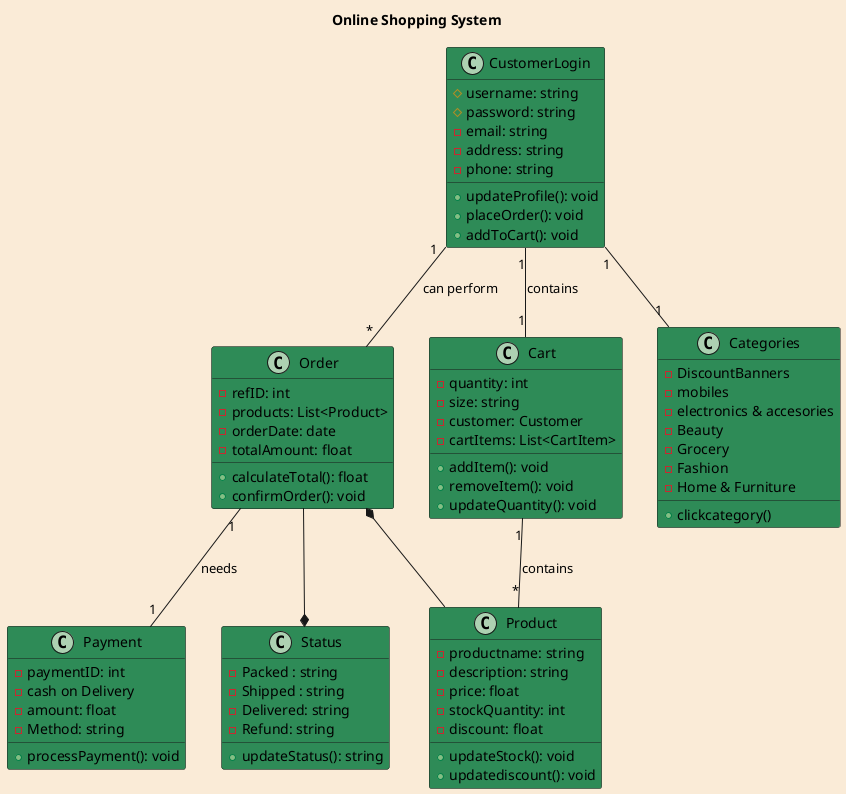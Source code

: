 @startuml OnlineShoppingSystem
Title  Online Shopping System
skinparam backgroundcolor AntiqueWhite
skinparam classBackgroundColor SeaGreen
class CustomerLogin{
  # username: string
  # password: string
  - email: string
  - address: string
  - phone: string
  + updateProfile(): void
  + placeOrder(): void
  + addToCart(): void
}
class Product {
  - productname: string
  - description: string
  - price: float
  - stockQuantity: int
  - discount: float
  + updateStock(): void
  + updatediscount(): void
}
class Order {
  - refID: int
  - products: List<Product>
  - orderDate: date
  - totalAmount: float
  + calculateTotal(): float
  + confirmOrder(): void
}


class Cart {
  - quantity: int
  - size: string
  - customer: Customer
  - cartItems: List<CartItem>
  + addItem(): void
  + removeItem(): void
  + updateQuantity(): void
}


class Payment {
  - paymentID: int
  - cash on Delivery
  - amount: float
  - Method: string
  + processPayment(): void
}
class Categories{
    - DiscountBanners
    - mobiles
    - electronics & accesories
    - Beauty
    - Grocery 
    - Fashion
    - Home & Furniture
    + clickcategory()

}

class Status{
    -Packed : string
    -Shipped : string
    -Delivered: string
    -Refund: string
    +updateStatus(): string
}
CustomerLogin "1" -- "*" Order : can perform
CustomerLogin "1" -- "1" Cart: contains
CustomerLogin "1" -- "1" Categories
Order  *-- Product 
Order "1" -- "1" Payment : needs
Order --* Status
Cart "1" -- "*" Product : contains

@enduml
